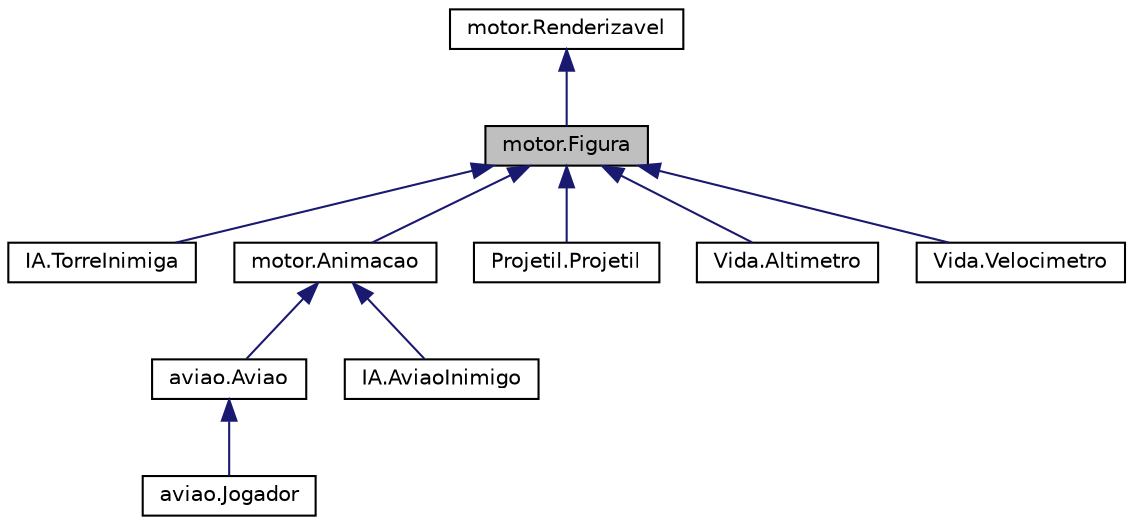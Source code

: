 digraph "motor.Figura"
{
  edge [fontname="Helvetica",fontsize="10",labelfontname="Helvetica",labelfontsize="10"];
  node [fontname="Helvetica",fontsize="10",shape=record];
  Node1 [label="motor.Figura",height=0.2,width=0.4,color="black", fillcolor="grey75", style="filled", fontcolor="black"];
  Node2 -> Node1 [dir="back",color="midnightblue",fontsize="10",style="solid",fontname="Helvetica"];
  Node2 [label="motor.Renderizavel",height=0.2,width=0.4,color="black", fillcolor="white", style="filled",URL="$classmotor_1_1Renderizavel.html",tooltip="Classe abstrata que contém os atributos básicos de um objeto renderizável. "];
  Node1 -> Node3 [dir="back",color="midnightblue",fontsize="10",style="solid",fontname="Helvetica"];
  Node3 [label="IA.TorreInimiga",height=0.2,width=0.4,color="black", fillcolor="white", style="filled",URL="$classIA_1_1TorreInimiga.html"];
  Node1 -> Node4 [dir="back",color="midnightblue",fontsize="10",style="solid",fontname="Helvetica"];
  Node4 [label="motor.Animacao",height=0.2,width=0.4,color="black", fillcolor="white", style="filled",URL="$classmotor_1_1Animacao.html",tooltip="Classe base para uma animação de spritesheet (folha de animações) "];
  Node4 -> Node5 [dir="back",color="midnightblue",fontsize="10",style="solid",fontname="Helvetica"];
  Node5 [label="aviao.Aviao",height=0.2,width=0.4,color="black", fillcolor="white", style="filled",URL="$classaviao_1_1Aviao.html"];
  Node5 -> Node6 [dir="back",color="midnightblue",fontsize="10",style="solid",fontname="Helvetica"];
  Node6 [label="aviao.Jogador",height=0.2,width=0.4,color="black", fillcolor="white", style="filled",URL="$classaviao_1_1Jogador.html",tooltip="#Funciona com 1º: Condições aerodinâmicas macro: [arrastoMax, sustMax, veloMax,[gráficoDosCoeficiente..."];
  Node4 -> Node7 [dir="back",color="midnightblue",fontsize="10",style="solid",fontname="Helvetica"];
  Node7 [label="IA.AviaoInimigo",height=0.2,width=0.4,color="black", fillcolor="white", style="filled",URL="$classIA_1_1AviaoInimigo.html"];
  Node1 -> Node8 [dir="back",color="midnightblue",fontsize="10",style="solid",fontname="Helvetica"];
  Node8 [label="Projetil.Projetil",height=0.2,width=0.4,color="black", fillcolor="white", style="filled",URL="$classProjetil_1_1Projetil.html",tooltip="Representa a ideia abstrata de projetil. "];
  Node1 -> Node9 [dir="back",color="midnightblue",fontsize="10",style="solid",fontname="Helvetica"];
  Node9 [label="Vida.Altimetro",height=0.2,width=0.4,color="black", fillcolor="white", style="filled",URL="$classVida_1_1Altimetro.html",tooltip="Representa o HUD Velocimetro. "];
  Node1 -> Node10 [dir="back",color="midnightblue",fontsize="10",style="solid",fontname="Helvetica"];
  Node10 [label="Vida.Velocimetro",height=0.2,width=0.4,color="black", fillcolor="white", style="filled",URL="$classVida_1_1Velocimetro.html",tooltip="Representa o HUD Velocimetro. "];
}
